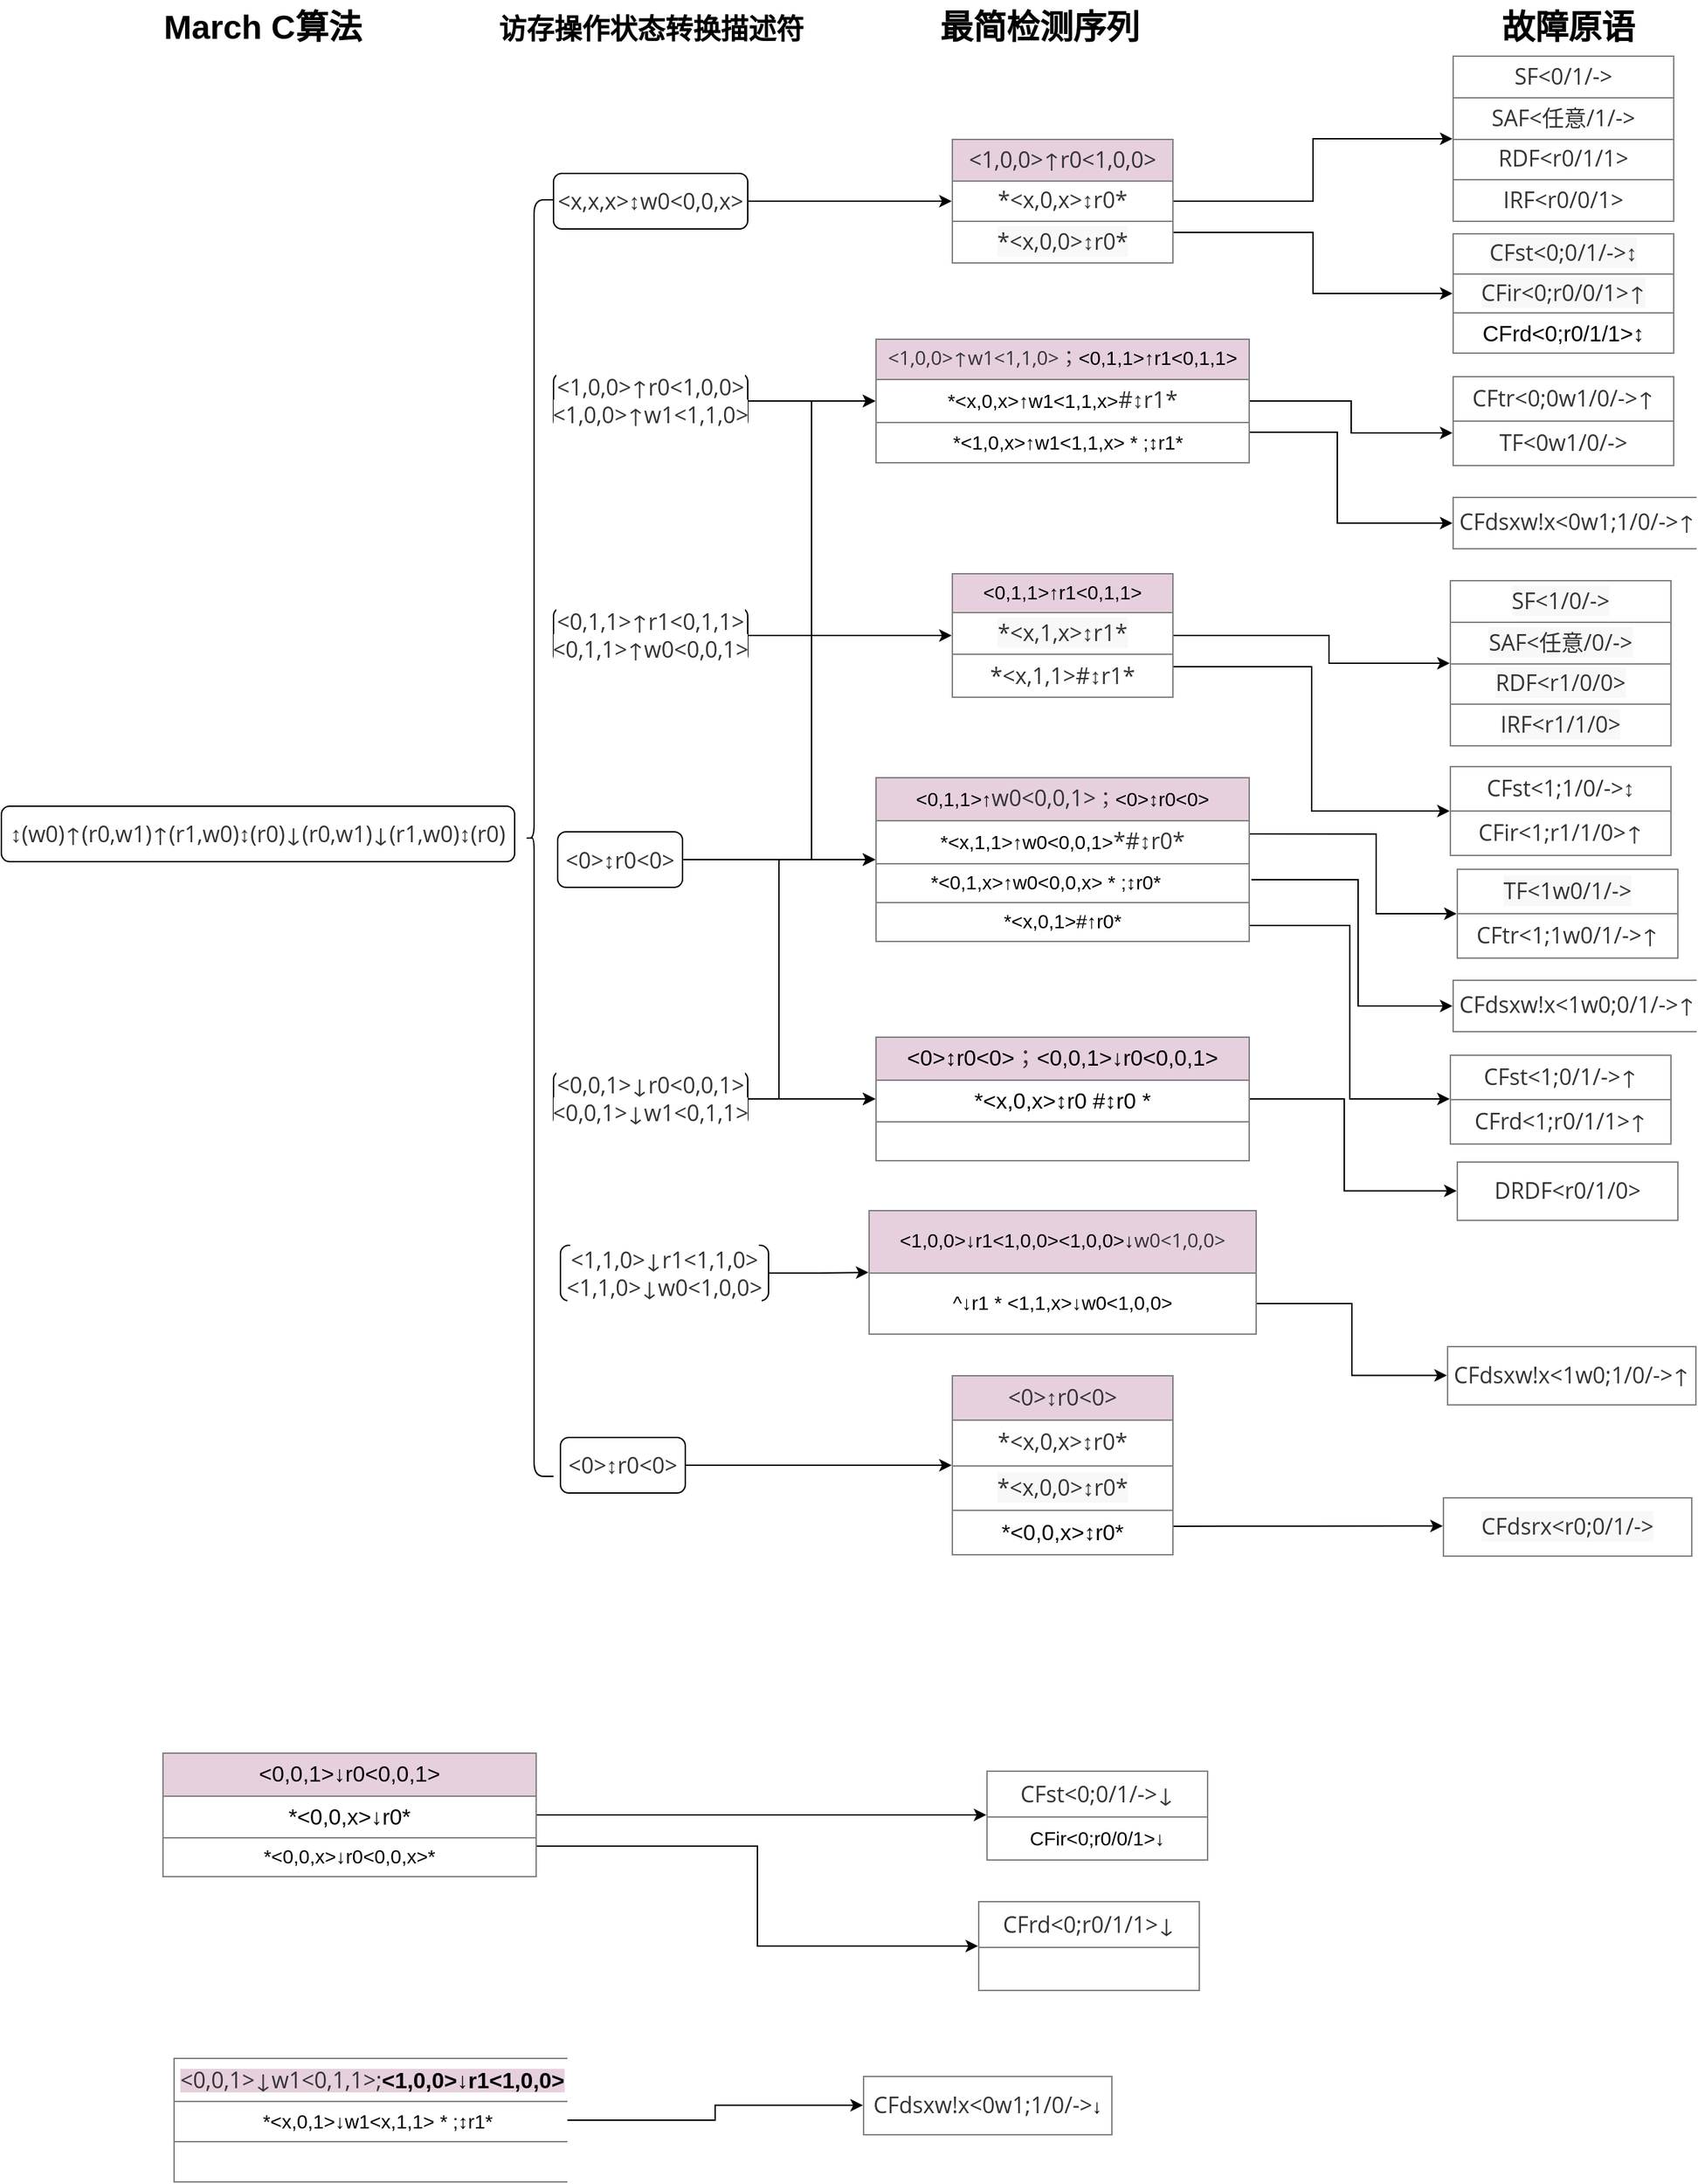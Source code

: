 <mxfile version="20.2.7" type="github">
  <diagram id="gdBC5hrIDmrJ_rc8bYnI" name="第 1 页">
    <mxGraphModel dx="2031" dy="1134" grid="0" gridSize="10" guides="1" tooltips="1" connect="1" arrows="1" fold="1" page="0" pageScale="1" pageWidth="827" pageHeight="1169" background="none" math="0" shadow="0">
      <root>
        <mxCell id="0" />
        <mxCell id="1" parent="0" />
        <mxCell id="TGDUGQfe8ln71xcxTlbK-82" style="edgeStyle=orthogonalEdgeStyle;rounded=0;orthogonalLoop=1;jettySize=auto;html=1;exitX=1;exitY=0.5;exitDx=0;exitDy=0;fontSize=20;fontColor=#000000;" parent="1" source="TGDUGQfe8ln71xcxTlbK-26" target="TGDUGQfe8ln71xcxTlbK-77" edge="1">
          <mxGeometry relative="1" as="geometry" />
        </mxCell>
        <mxCell id="dVTt3hP6OsqE4u-cGVhD-2" style="edgeStyle=orthogonalEdgeStyle;rounded=0;orthogonalLoop=1;jettySize=auto;html=1;exitX=1;exitY=0.75;exitDx=0;exitDy=0;entryX=0;entryY=0.5;entryDx=0;entryDy=0;fontSize=16;" parent="1" source="TGDUGQfe8ln71xcxTlbK-26" target="TGDUGQfe8ln71xcxTlbK-83" edge="1">
          <mxGeometry relative="1" as="geometry" />
        </mxCell>
        <mxCell id="TGDUGQfe8ln71xcxTlbK-26" value="&lt;table border=&quot;1&quot; width=&quot;100%&quot; height=&quot;100%&quot; cellpadding=&quot;4&quot; style=&quot;width:100%;height:100%;border-collapse:collapse;&quot;&gt;&lt;tbody&gt;&lt;tr&gt;&lt;th style=&quot;background-color: rgb(230, 208, 222);&quot; align=&quot;center&quot;&gt;&lt;span style=&quot;color: rgb(51, 51, 51); font-family: &amp;quot;Open Sans&amp;quot;, &amp;quot;Clear Sans&amp;quot;, &amp;quot;Helvetica Neue&amp;quot;, Helvetica, Arial, sans-serif; font-size: 16px; font-weight: 400; orphans: 4; text-align: left;&quot;&gt;&amp;lt;1,0,0&amp;gt;↑r0&amp;lt;1,0,0&amp;gt;&lt;/span&gt;&lt;br&gt;&lt;/th&gt;&lt;/tr&gt;&lt;tr&gt;&lt;td align=&quot;center&quot;&gt;&lt;span style=&quot;box-sizing: border-box; color: rgb(51, 51, 51); font-family: &amp;quot;Open Sans&amp;quot;, &amp;quot;Clear Sans&amp;quot;, &amp;quot;Helvetica Neue&amp;quot;, Helvetica, Arial, sans-serif; font-size: 16px; text-align: left; background-color: rgb(255, 255, 255);&quot; class=&quot;md-expand&quot;&gt;*&lt;/span&gt;&lt;span style=&quot;box-sizing: border-box; color: rgb(51, 51, 51); font-family: &amp;quot;Open Sans&amp;quot;, &amp;quot;Clear Sans&amp;quot;, &amp;quot;Helvetica Neue&amp;quot;, Helvetica, Arial, sans-serif; font-size: 16px; text-align: left; background-color: rgb(255, 255, 255);&quot; class=&quot;md-plain md-expand&quot;&gt;&amp;lt;x,0,x&amp;gt;↕r0*&lt;/span&gt;&lt;br&gt;&lt;/td&gt;&lt;/tr&gt;&lt;tr&gt;&lt;td align=&quot;center&quot;&gt;&lt;span style=&quot;box-sizing: border-box; color: rgb(51, 51, 51); font-family: &amp;quot;Open Sans&amp;quot;, &amp;quot;Clear Sans&amp;quot;, &amp;quot;Helvetica Neue&amp;quot;, Helvetica, Arial, sans-serif; font-size: 16px; text-align: left; background-color: rgb(248, 248, 248);&quot; class=&quot;md-plain md-expand&quot;&gt;*&amp;lt;x,0,0&amp;gt;↕r0&lt;/span&gt;&lt;span style=&quot;box-sizing: border-box; color: rgb(51, 51, 51); font-family: &amp;quot;Open Sans&amp;quot;, &amp;quot;Clear Sans&amp;quot;, &amp;quot;Helvetica Neue&amp;quot;, Helvetica, Arial, sans-serif; font-size: 16px; text-align: left; background-color: rgb(248, 248, 248);&quot; class=&quot;md-expand&quot;&gt;*&lt;/span&gt;&lt;br&gt;&lt;/td&gt;&lt;/tr&gt;&lt;/tbody&gt;&lt;/table&gt;" style="text;html=1;strokeColor=none;fillColor=none;overflow=fill;rounded=1;glass=0;" parent="1" vertex="1">
          <mxGeometry x="687" y="140" width="160" height="90" as="geometry" />
        </mxCell>
        <mxCell id="BgAGFu01BjS3sgyE8Znh-8" style="edgeStyle=orthogonalEdgeStyle;rounded=0;orthogonalLoop=1;jettySize=auto;html=1;exitX=1;exitY=0.5;exitDx=0;exitDy=0;entryX=0;entryY=0.631;entryDx=0;entryDy=0;entryPerimeter=0;" parent="1" source="TGDUGQfe8ln71xcxTlbK-32" target="TGDUGQfe8ln71xcxTlbK-85" edge="1">
          <mxGeometry relative="1" as="geometry" />
        </mxCell>
        <mxCell id="a6SVcNYeBTFhsLqxSBMf-3" style="edgeStyle=orthogonalEdgeStyle;rounded=0;orthogonalLoop=1;jettySize=auto;html=1;exitX=1;exitY=0.75;exitDx=0;exitDy=0;entryX=0;entryY=0.5;entryDx=0;entryDy=0;" edge="1" parent="1" source="TGDUGQfe8ln71xcxTlbK-32" target="a6SVcNYeBTFhsLqxSBMf-2">
          <mxGeometry relative="1" as="geometry">
            <Array as="points">
              <mxPoint x="965" y="352" />
              <mxPoint x="965" y="417" />
            </Array>
          </mxGeometry>
        </mxCell>
        <mxCell id="TGDUGQfe8ln71xcxTlbK-32" value="&lt;table border=&quot;1&quot; width=&quot;100%&quot; height=&quot;100%&quot; cellpadding=&quot;4&quot; style=&quot;width: 100%; height: 100%; border-collapse: collapse; font-size: 14px;&quot;&gt;&lt;tbody&gt;&lt;tr&gt;&lt;th style=&quot;background-color: rgb(230, 208, 222);&quot; align=&quot;center&quot;&gt;&lt;font style=&quot;font-size: 14px;&quot;&gt;&lt;span style=&quot;font-weight: 400; color: rgb(51, 51, 51); font-family: &amp;quot;Open Sans&amp;quot;, &amp;quot;Clear Sans&amp;quot;, &amp;quot;Helvetica Neue&amp;quot;, Helvetica, Arial, sans-serif; orphans: 4; text-align: left;&quot;&gt;&amp;lt;1,0,0&amp;gt;↑&lt;/span&gt;&lt;span style=&quot;font-weight: 400; color: rgb(51, 51, 51); font-family: &amp;quot;Open Sans&amp;quot;, &amp;quot;Clear Sans&amp;quot;, &amp;quot;Helvetica Neue&amp;quot;, Helvetica, Arial, sans-serif; orphans: 4; text-align: left;&quot;&gt;w1&amp;lt;1,1,0&amp;gt;；&lt;/span&gt;&lt;span style=&quot;font-weight: normal;&quot;&gt;&amp;lt;0,1,1&amp;gt;↑r1&amp;lt;0,1,1&amp;gt;&lt;/span&gt;&lt;/font&gt;&lt;br&gt;&lt;/th&gt;&lt;/tr&gt;&lt;tr&gt;&lt;td align=&quot;center&quot;&gt;*&amp;lt;x,0,x&amp;gt;↑w1&amp;lt;1,1,x&amp;gt;&lt;span style=&quot;box-sizing: border-box; color: rgb(51, 51, 51); font-family: &amp;quot;Open Sans&amp;quot;, &amp;quot;Clear Sans&amp;quot;, &amp;quot;Helvetica Neue&amp;quot;, Helvetica, Arial, sans-serif; font-size: 16px; text-align: left; background-color: rgb(255, 255, 255);&quot; class=&quot;md-plain&quot;&gt;#↕r1&lt;/span&gt;&lt;span style=&quot;box-sizing: border-box; color: rgb(51, 51, 51); font-family: &amp;quot;Open Sans&amp;quot;, &amp;quot;Clear Sans&amp;quot;, &amp;quot;Helvetica Neue&amp;quot;, Helvetica, Arial, sans-serif; font-size: 16px; text-align: left; background-color: rgb(255, 255, 255);&quot; class=&quot;&quot;&gt;*&lt;/span&gt;&lt;b&gt;&lt;br&gt;&lt;/b&gt;&lt;/td&gt;&lt;/tr&gt;&lt;tr&gt;&lt;td style=&quot;text-align: center;&quot;&gt;&amp;nbsp; *&amp;lt;1,0,x&amp;gt;↑w1&amp;lt;1,1,x&amp;gt; * ;↕r1*&lt;br&gt;&lt;/td&gt;&lt;/tr&gt;&lt;/tbody&gt;&lt;/table&gt;" style="text;html=1;strokeColor=none;fillColor=none;overflow=fill;rounded=1;glass=0;arcSize=27;" parent="1" vertex="1">
          <mxGeometry x="632" y="284" width="270" height="90" as="geometry" />
        </mxCell>
        <mxCell id="TGDUGQfe8ln71xcxTlbK-93" style="edgeStyle=orthogonalEdgeStyle;rounded=0;orthogonalLoop=1;jettySize=auto;html=1;exitX=1;exitY=0.75;exitDx=0;exitDy=0;entryX=0;entryY=0.5;entryDx=0;entryDy=0;fontSize=20;fontColor=#000000;" parent="1" source="TGDUGQfe8ln71xcxTlbK-35" target="TGDUGQfe8ln71xcxTlbK-92" edge="1">
          <mxGeometry relative="1" as="geometry" />
        </mxCell>
        <mxCell id="BgAGFu01BjS3sgyE8Znh-9" style="edgeStyle=orthogonalEdgeStyle;rounded=0;orthogonalLoop=1;jettySize=auto;html=1;exitX=1;exitY=0.5;exitDx=0;exitDy=0;entryX=0;entryY=0.5;entryDx=0;entryDy=0;" parent="1" source="TGDUGQfe8ln71xcxTlbK-35" target="TGDUGQfe8ln71xcxTlbK-89" edge="1">
          <mxGeometry relative="1" as="geometry">
            <Array as="points">
              <mxPoint x="959" y="498" />
              <mxPoint x="959" y="518" />
            </Array>
          </mxGeometry>
        </mxCell>
        <mxCell id="TGDUGQfe8ln71xcxTlbK-35" value="&lt;table border=&quot;1&quot; width=&quot;100%&quot; height=&quot;100%&quot; cellpadding=&quot;4&quot; style=&quot;width:100%;height:100%;border-collapse:collapse;&quot;&gt;&lt;tbody&gt;&lt;tr&gt;&lt;th style=&quot;background-color: rgb(230, 208, 222);&quot; align=&quot;center&quot;&gt;&lt;span style=&quot;font-weight: normal;&quot;&gt;&lt;font style=&quot;font-size: 14px;&quot;&gt;&amp;lt;0,1,1&amp;gt;↑r1&amp;lt;0,1,1&amp;gt;&lt;/font&gt;&lt;/span&gt;&lt;br&gt;&lt;/th&gt;&lt;/tr&gt;&lt;tr&gt;&lt;td align=&quot;center&quot;&gt;&lt;span style=&quot;box-sizing: border-box; color: rgb(51, 51, 51); font-family: &amp;quot;Open Sans&amp;quot;, &amp;quot;Clear Sans&amp;quot;, &amp;quot;Helvetica Neue&amp;quot;, Helvetica, Arial, sans-serif; font-size: 16px; text-align: left; background-color: rgb(248, 248, 248);&quot; class=&quot;md-plain md-expand&quot;&gt;*&amp;lt;x,1,x&amp;gt;↕r1&lt;/span&gt;&lt;span style=&quot;box-sizing: border-box; color: rgb(51, 51, 51); font-family: &amp;quot;Open Sans&amp;quot;, &amp;quot;Clear Sans&amp;quot;, &amp;quot;Helvetica Neue&amp;quot;, Helvetica, Arial, sans-serif; font-size: 16px; text-align: left; background-color: rgb(248, 248, 248);&quot; class=&quot;md-expand&quot;&gt;*&lt;/span&gt;&lt;br&gt;&lt;/td&gt;&lt;/tr&gt;&lt;tr&gt;&lt;td align=&quot;center&quot;&gt;&lt;span style=&quot;box-sizing: border-box; color: rgb(51, 51, 51); font-family: &amp;quot;Open Sans&amp;quot;, &amp;quot;Clear Sans&amp;quot;, &amp;quot;Helvetica Neue&amp;quot;, Helvetica, Arial, sans-serif; font-size: 16px; text-align: left; background-color: rgb(255, 255, 255);&quot; class=&quot;md-plain md-expand&quot;&gt;*&amp;lt;x,1,1&amp;gt;#↕r1&lt;/span&gt;&lt;span style=&quot;box-sizing: border-box; color: rgb(51, 51, 51); font-family: &amp;quot;Open Sans&amp;quot;, &amp;quot;Clear Sans&amp;quot;, &amp;quot;Helvetica Neue&amp;quot;, Helvetica, Arial, sans-serif; font-size: 16px; text-align: left; background-color: rgb(255, 255, 255);&quot; class=&quot;md-expand&quot;&gt;*&lt;/span&gt;&lt;br&gt;&lt;/td&gt;&lt;/tr&gt;&lt;/tbody&gt;&lt;/table&gt;" style="text;html=1;strokeColor=none;fillColor=none;overflow=fill;rounded=1;glass=0;" parent="1" vertex="1">
          <mxGeometry x="687" y="453" width="160" height="90" as="geometry" />
        </mxCell>
        <mxCell id="BgAGFu01BjS3sgyE8Znh-22" style="edgeStyle=orthogonalEdgeStyle;rounded=0;orthogonalLoop=1;jettySize=auto;html=1;exitX=1;exitY=0.838;exitDx=0;exitDy=0;exitPerimeter=0;" parent="1" source="TGDUGQfe8ln71xcxTlbK-36" target="TGDUGQfe8ln71xcxTlbK-103" edge="1">
          <mxGeometry relative="1" as="geometry" />
        </mxCell>
        <mxCell id="TGDUGQfe8ln71xcxTlbK-36" value="&lt;table border=&quot;1&quot; width=&quot;100%&quot; height=&quot;100%&quot; cellpadding=&quot;4&quot; style=&quot;width:100%;height:100%;border-collapse:collapse;&quot;&gt;&lt;tbody&gt;&lt;tr&gt;&lt;th style=&quot;background-color: rgb(230, 208, 222);&quot; align=&quot;center&quot;&gt;&lt;span style=&quot;color: rgb(51, 51, 51); font-family: &amp;quot;Open Sans&amp;quot;, &amp;quot;Clear Sans&amp;quot;, &amp;quot;Helvetica Neue&amp;quot;, Helvetica, Arial, sans-serif; font-size: 16px; font-weight: 400; orphans: 4; text-align: left;&quot;&gt;&amp;lt;0&amp;gt;↕r0&amp;lt;0&amp;gt;&lt;/span&gt;&lt;br&gt;&lt;/th&gt;&lt;/tr&gt;&lt;tr&gt;&lt;td align=&quot;center&quot;&gt;&lt;span style=&quot;box-sizing: border-box; color: rgb(51, 51, 51); font-family: &amp;quot;Open Sans&amp;quot;, &amp;quot;Clear Sans&amp;quot;, &amp;quot;Helvetica Neue&amp;quot;, Helvetica, Arial, sans-serif; font-size: 16px; text-align: left; background-color: rgb(255, 255, 255);&quot; class=&quot;md-expand&quot;&gt;*&lt;/span&gt;&lt;span style=&quot;box-sizing: border-box; color: rgb(51, 51, 51); font-family: &amp;quot;Open Sans&amp;quot;, &amp;quot;Clear Sans&amp;quot;, &amp;quot;Helvetica Neue&amp;quot;, Helvetica, Arial, sans-serif; font-size: 16px; text-align: left; background-color: rgb(255, 255, 255);&quot; class=&quot;md-plain md-expand&quot;&gt;&amp;lt;x,0,x&amp;gt;↕r0*&lt;/span&gt;&lt;br&gt;&lt;/td&gt;&lt;/tr&gt;&lt;tr&gt;&lt;td align=&quot;center&quot;&gt;&lt;span style=&quot;box-sizing: border-box; color: rgb(51, 51, 51); font-family: &amp;quot;Open Sans&amp;quot;, &amp;quot;Clear Sans&amp;quot;, &amp;quot;Helvetica Neue&amp;quot;, Helvetica, Arial, sans-serif; font-size: 16px; text-align: left; background-color: rgb(248, 248, 248);&quot; class=&quot;md-plain md-expand&quot;&gt;*&amp;lt;x,0,0&amp;gt;↕r0&lt;/span&gt;&lt;span style=&quot;box-sizing: border-box; color: rgb(51, 51, 51); font-family: &amp;quot;Open Sans&amp;quot;, &amp;quot;Clear Sans&amp;quot;, &amp;quot;Helvetica Neue&amp;quot;, Helvetica, Arial, sans-serif; font-size: 16px; text-align: left; background-color: rgb(248, 248, 248);&quot; class=&quot;md-expand&quot;&gt;*&lt;/span&gt;&lt;br&gt;&lt;/td&gt;&lt;/tr&gt;&lt;tr&gt;&lt;td style=&quot;text-align: center;&quot;&gt;&lt;font style=&quot;font-size: 16px;&quot;&gt;*&amp;lt;0,0,x&amp;gt;↕r0*&lt;/font&gt;&lt;br&gt;&lt;/td&gt;&lt;/tr&gt;&lt;/tbody&gt;&lt;/table&gt;" style="text;html=1;strokeColor=none;fillColor=none;overflow=fill;rounded=1;glass=0;arcSize=24;" parent="1" vertex="1">
          <mxGeometry x="687" y="1031" width="160" height="130" as="geometry" />
        </mxCell>
        <mxCell id="BgAGFu01BjS3sgyE8Znh-10" style="edgeStyle=orthogonalEdgeStyle;rounded=0;orthogonalLoop=1;jettySize=auto;html=1;exitX=1;exitY=0.345;exitDx=0;exitDy=0;entryX=0;entryY=0.5;entryDx=0;entryDy=0;exitPerimeter=0;" parent="1" source="TGDUGQfe8ln71xcxTlbK-37" target="TGDUGQfe8ln71xcxTlbK-94" edge="1">
          <mxGeometry relative="1" as="geometry">
            <Array as="points">
              <mxPoint x="993" y="641" />
              <mxPoint x="993" y="699" />
            </Array>
          </mxGeometry>
        </mxCell>
        <mxCell id="BgAGFu01BjS3sgyE8Znh-11" style="edgeStyle=orthogonalEdgeStyle;rounded=0;orthogonalLoop=1;jettySize=auto;html=1;entryX=0;entryY=0.5;entryDx=0;entryDy=0;exitX=1.004;exitY=0.622;exitDx=0;exitDy=0;exitPerimeter=0;" parent="1" source="TGDUGQfe8ln71xcxTlbK-37" target="BgAGFu01BjS3sgyE8Znh-3" edge="1">
          <mxGeometry relative="1" as="geometry">
            <Array as="points">
              <mxPoint x="980" y="674" />
              <mxPoint x="980" y="765" />
            </Array>
          </mxGeometry>
        </mxCell>
        <mxCell id="BgAGFu01BjS3sgyE8Znh-19" style="edgeStyle=orthogonalEdgeStyle;rounded=0;orthogonalLoop=1;jettySize=auto;html=1;exitX=1;exitY=0.899;exitDx=0;exitDy=0;entryX=0;entryY=0.5;entryDx=0;entryDy=0;exitPerimeter=0;" parent="1" source="TGDUGQfe8ln71xcxTlbK-37" target="TGDUGQfe8ln71xcxTlbK-96" edge="1">
          <mxGeometry relative="1" as="geometry" />
        </mxCell>
        <mxCell id="TGDUGQfe8ln71xcxTlbK-37" value="&lt;table border=&quot;1&quot; width=&quot;100%&quot; height=&quot;100%&quot; cellpadding=&quot;4&quot; style=&quot;width: 100%; height: 100%; border-collapse: collapse; font-size: 14px;&quot;&gt;&lt;tbody&gt;&lt;tr&gt;&lt;th style=&quot;background-color: rgb(230, 208, 222);&quot; align=&quot;center&quot;&gt;&lt;font style=&quot;font-size: 14px;&quot;&gt;&lt;span style=&quot;font-weight: normal;&quot;&gt;&amp;lt;0,1,1&amp;gt;↑&lt;span style=&quot;color: rgb(51, 51, 51); font-family: &amp;quot;Open Sans&amp;quot;, &amp;quot;Clear Sans&amp;quot;, &amp;quot;Helvetica Neue&amp;quot;, Helvetica, Arial, sans-serif; font-size: 16px; orphans: 4; text-align: left;&quot;&gt;w0&amp;lt;0,0,1&amp;gt;&lt;/span&gt;&lt;/span&gt;&lt;span style=&quot;font-weight: 400; color: rgb(51, 51, 51); font-family: &amp;quot;Open Sans&amp;quot;, &amp;quot;Clear Sans&amp;quot;, &amp;quot;Helvetica Neue&amp;quot;, Helvetica, Arial, sans-serif; orphans: 4; text-align: left;&quot;&gt;；&lt;/span&gt;&lt;/font&gt;&lt;span style=&quot;font-weight: normal;&quot;&gt;&amp;lt;0&amp;gt;↕r0&amp;lt;0&amp;gt;&lt;/span&gt;&lt;br&gt;&lt;/th&gt;&lt;/tr&gt;&lt;tr&gt;&lt;td align=&quot;center&quot;&gt;*&amp;lt;x,1,1&amp;gt;↑w0&amp;lt;0,0,1&amp;gt;&lt;span style=&quot;box-sizing: border-box; color: rgb(51, 51, 51); font-family: &amp;quot;Open Sans&amp;quot;, &amp;quot;Clear Sans&amp;quot;, &amp;quot;Helvetica Neue&amp;quot;, Helvetica, Arial, sans-serif; font-size: 16px; text-align: left; background-color: rgb(255, 255, 255);&quot;&gt;*&lt;/span&gt;&lt;span style=&quot;box-sizing: border-box; color: rgb(51, 51, 51); font-family: &amp;quot;Open Sans&amp;quot;, &amp;quot;Clear Sans&amp;quot;, &amp;quot;Helvetica Neue&amp;quot;, Helvetica, Arial, sans-serif; font-size: 16px; text-align: left; background-color: rgb(255, 255, 255);&quot; class=&quot;md-plain&quot;&gt;#↕r0&lt;/span&gt;&lt;span style=&quot;box-sizing: border-box; color: rgb(51, 51, 51); font-family: &amp;quot;Open Sans&amp;quot;, &amp;quot;Clear Sans&amp;quot;, &amp;quot;Helvetica Neue&amp;quot;, Helvetica, Arial, sans-serif; font-size: 16px; text-align: left; background-color: rgb(255, 255, 255);&quot;&gt;*&lt;/span&gt;&lt;b&gt;&lt;br&gt;&lt;/b&gt;&lt;/td&gt;&lt;/tr&gt;&lt;tr&gt;&lt;td&gt;&amp;nbsp; &amp;nbsp; &amp;nbsp; &amp;nbsp; &amp;nbsp;*&amp;lt;0,1,x&amp;gt;↑w0&amp;lt;0,0,x&amp;gt; * ;↕r0*&lt;br&gt;&lt;/td&gt;&lt;/tr&gt;&lt;tr&gt;&lt;td style=&quot;text-align: center;&quot;&gt;*&amp;lt;x,0,1&amp;gt;#↑r0*&lt;br&gt;&lt;/td&gt;&lt;/tr&gt;&lt;/tbody&gt;&lt;/table&gt;" style="text;html=1;strokeColor=none;fillColor=none;overflow=fill;rounded=1;glass=0;arcSize=27;" parent="1" vertex="1">
          <mxGeometry x="632" y="600" width="270" height="119" as="geometry" />
        </mxCell>
        <mxCell id="BgAGFu01BjS3sgyE8Znh-18" style="edgeStyle=orthogonalEdgeStyle;rounded=0;orthogonalLoop=1;jettySize=auto;html=1;exitX=1;exitY=0.5;exitDx=0;exitDy=0;entryX=0;entryY=0.5;entryDx=0;entryDy=0;" parent="1" source="TGDUGQfe8ln71xcxTlbK-38" target="TGDUGQfe8ln71xcxTlbK-99" edge="1">
          <mxGeometry relative="1" as="geometry">
            <Array as="points">
              <mxPoint x="970" y="832" />
              <mxPoint x="970" y="898" />
            </Array>
          </mxGeometry>
        </mxCell>
        <mxCell id="TGDUGQfe8ln71xcxTlbK-38" value="&lt;table border=&quot;1&quot; width=&quot;100%&quot; height=&quot;100%&quot; cellpadding=&quot;4&quot; style=&quot;width: 100%; height: 100%; border-collapse: collapse; font-size: 14px;&quot;&gt;&lt;tbody&gt;&lt;tr style=&quot;font-size: 16px;&quot;&gt;&lt;th style=&quot;background-color: rgb(230, 208, 222);&quot; align=&quot;center&quot;&gt;&lt;span style=&quot;font-weight: normal;&quot;&gt;&lt;font style=&quot;font-size: 16px;&quot;&gt;&amp;lt;0&amp;gt;↕r0&amp;lt;0&amp;gt;&lt;span style=&quot;color: rgb(51, 51, 51); font-family: &amp;quot;Open Sans&amp;quot;, &amp;quot;Clear Sans&amp;quot;, &amp;quot;Helvetica Neue&amp;quot;, Helvetica, Arial, sans-serif; orphans: 4; text-align: left;&quot;&gt;；&lt;/span&gt;&lt;/font&gt;&amp;lt;0,0,1&amp;gt;↓r0&amp;lt;0,0,1&amp;gt;&lt;/span&gt;&lt;br&gt;&lt;/th&gt;&lt;/tr&gt;&lt;tr&gt;&lt;td align=&quot;center&quot;&gt;&lt;font style=&quot;font-size: 16px;&quot;&gt;*&amp;lt;x,0,x&amp;gt;↕r0 #↕r0 *&lt;/font&gt;&lt;br&gt;&lt;/td&gt;&lt;/tr&gt;&lt;tr&gt;&lt;td style=&quot;text-align: center;&quot;&gt;&lt;br&gt;&lt;/td&gt;&lt;/tr&gt;&lt;/tbody&gt;&lt;/table&gt;" style="text;html=1;strokeColor=none;fillColor=none;overflow=fill;rounded=1;glass=0;arcSize=27;" parent="1" vertex="1">
          <mxGeometry x="632" y="787" width="270" height="90" as="geometry" />
        </mxCell>
        <mxCell id="TGDUGQfe8ln71xcxTlbK-102" style="edgeStyle=orthogonalEdgeStyle;rounded=0;orthogonalLoop=1;jettySize=auto;html=1;exitX=1;exitY=0.75;exitDx=0;exitDy=0;entryX=0;entryY=0.5;entryDx=0;entryDy=0;fontSize=20;fontColor=#000000;" parent="1" source="TGDUGQfe8ln71xcxTlbK-39" target="TGDUGQfe8ln71xcxTlbK-101" edge="1">
          <mxGeometry relative="1" as="geometry" />
        </mxCell>
        <mxCell id="TGDUGQfe8ln71xcxTlbK-39" value="&lt;table border=&quot;1&quot; width=&quot;100%&quot; height=&quot;100%&quot; cellpadding=&quot;4&quot; style=&quot;width: 100%; height: 100%; border-collapse: collapse; font-size: 14px;&quot;&gt;&lt;tbody&gt;&lt;tr&gt;&lt;th style=&quot;background-color: rgb(230, 208, 222);&quot; align=&quot;center&quot;&gt;&lt;span style=&quot;font-weight: normal;&quot;&gt;&lt;font style=&quot;font-size: 14px;&quot;&gt;&amp;lt;1,0,0&amp;gt;↓r1&amp;lt;1,0,0&amp;gt;&lt;/font&gt;&amp;lt;1,0,0&amp;gt;↓&lt;span style=&quot;font-family: &amp;quot;Open Sans&amp;quot;, &amp;quot;Clear Sans&amp;quot;, &amp;quot;Helvetica Neue&amp;quot;, Helvetica, Arial, sans-serif; orphans: 4; text-align: left; color: rgb(51, 51, 51);&quot;&gt;w0&amp;lt;1,0,0&amp;gt;&lt;/span&gt;&lt;/span&gt;&lt;br&gt;&lt;/th&gt;&lt;/tr&gt;&lt;tr&gt;&lt;td align=&quot;center&quot;&gt;^↓r1 * &amp;lt;1,1,x&amp;gt;↓w0&amp;lt;1,0,0&amp;gt;&lt;b&gt;&lt;br&gt;&lt;/b&gt;&lt;/td&gt;&lt;/tr&gt;&lt;/tbody&gt;&lt;/table&gt;" style="text;html=1;strokeColor=none;fillColor=none;overflow=fill;rounded=1;glass=0;arcSize=27;" parent="1" vertex="1">
          <mxGeometry x="627" y="912" width="280" height="90" as="geometry" />
        </mxCell>
        <mxCell id="TGDUGQfe8ln71xcxTlbK-40" value="&lt;span style=&quot;color: rgb(51, 51, 51); font-family: &amp;quot;Open Sans&amp;quot;, &amp;quot;Clear Sans&amp;quot;, &amp;quot;Helvetica Neue&amp;quot;, Helvetica, Arial, sans-serif; font-size: 16px; orphans: 4; text-align: left; background-color: rgb(255, 255, 255);&quot;&gt;↕(w0)↑(r0,w1)↑(r1,w0)↕(r0)↓(r0,w1)↓(r1,w0)↕(r0)&lt;/span&gt;" style="rounded=1;whiteSpace=wrap;html=1;glass=0;" parent="1" vertex="1">
          <mxGeometry x="2" y="621" width="370" height="40" as="geometry" />
        </mxCell>
        <mxCell id="TGDUGQfe8ln71xcxTlbK-41" value="" style="shape=curlyBracket;whiteSpace=wrap;html=1;rounded=1;glass=0;labelBackgroundColor=#E6D0DE;fontSize=14;fontColor=#E6D0DE;size=0.3;" parent="1" vertex="1">
          <mxGeometry x="380" y="184" width="20" height="920" as="geometry" />
        </mxCell>
        <mxCell id="BgAGFu01BjS3sgyE8Znh-23" style="edgeStyle=orthogonalEdgeStyle;rounded=0;orthogonalLoop=1;jettySize=auto;html=1;exitX=1;exitY=0.5;exitDx=0;exitDy=0;entryX=0;entryY=0.5;entryDx=0;entryDy=0;" parent="1" source="TGDUGQfe8ln71xcxTlbK-43" target="TGDUGQfe8ln71xcxTlbK-26" edge="1">
          <mxGeometry relative="1" as="geometry" />
        </mxCell>
        <mxCell id="TGDUGQfe8ln71xcxTlbK-43" value="&lt;span style=&quot;color: rgb(51, 51, 51); font-family: &amp;quot;Open Sans&amp;quot;, &amp;quot;Clear Sans&amp;quot;, &amp;quot;Helvetica Neue&amp;quot;, Helvetica, Arial, sans-serif; font-size: 16px; orphans: 4; text-align: left; background-color: rgb(255, 255, 255);&quot;&gt;&amp;lt;x,x,x&amp;gt;↕w0&amp;lt;0,0,x&amp;gt;&lt;/span&gt;" style="rounded=1;whiteSpace=wrap;html=1;glass=0;" parent="1" vertex="1">
          <mxGeometry x="400" y="165" width="140" height="40" as="geometry" />
        </mxCell>
        <mxCell id="BgAGFu01BjS3sgyE8Znh-24" style="edgeStyle=orthogonalEdgeStyle;rounded=0;orthogonalLoop=1;jettySize=auto;html=1;exitX=1;exitY=0.5;exitDx=0;exitDy=0;entryX=0;entryY=0.5;entryDx=0;entryDy=0;" parent="1" source="TGDUGQfe8ln71xcxTlbK-44" target="TGDUGQfe8ln71xcxTlbK-32" edge="1">
          <mxGeometry relative="1" as="geometry" />
        </mxCell>
        <mxCell id="TGDUGQfe8ln71xcxTlbK-44" value="&lt;span style=&quot;color: rgb(51, 51, 51); font-family: &amp;quot;Open Sans&amp;quot;, &amp;quot;Clear Sans&amp;quot;, &amp;quot;Helvetica Neue&amp;quot;, Helvetica, Arial, sans-serif; font-size: 16px; orphans: 4; text-align: left; background-color: rgb(255, 255, 255);&quot;&gt;&amp;lt;1,0,0&amp;gt;↑r0&amp;lt;1,0,0&amp;gt;&lt;br&gt;&lt;/span&gt;&lt;span style=&quot;color: rgb(51, 51, 51); font-family: &amp;quot;Open Sans&amp;quot;, &amp;quot;Clear Sans&amp;quot;, &amp;quot;Helvetica Neue&amp;quot;, Helvetica, Arial, sans-serif; font-size: 16px; orphans: 4; text-align: left; background-color: rgb(255, 255, 255);&quot;&gt;&amp;lt;1,0,0&amp;gt;↑&lt;/span&gt;&lt;span style=&quot;color: rgb(51, 51, 51); font-family: &amp;quot;Open Sans&amp;quot;, &amp;quot;Clear Sans&amp;quot;, &amp;quot;Helvetica Neue&amp;quot;, Helvetica, Arial, sans-serif; font-size: 16px; orphans: 4; text-align: left; background-color: rgb(255, 255, 255);&quot;&gt;w1&amp;lt;1,1,0&amp;gt;&lt;/span&gt;" style="rounded=1;whiteSpace=wrap;html=1;glass=0;" parent="1" vertex="1">
          <mxGeometry x="400" y="309" width="140" height="40" as="geometry" />
        </mxCell>
        <mxCell id="BgAGFu01BjS3sgyE8Znh-25" style="edgeStyle=orthogonalEdgeStyle;rounded=0;orthogonalLoop=1;jettySize=auto;html=1;exitX=1;exitY=0.5;exitDx=0;exitDy=0;" parent="1" source="TGDUGQfe8ln71xcxTlbK-45" target="TGDUGQfe8ln71xcxTlbK-35" edge="1">
          <mxGeometry relative="1" as="geometry" />
        </mxCell>
        <mxCell id="BgAGFu01BjS3sgyE8Znh-26" style="edgeStyle=orthogonalEdgeStyle;rounded=0;orthogonalLoop=1;jettySize=auto;html=1;exitX=1;exitY=0.5;exitDx=0;exitDy=0;entryX=0;entryY=0.5;entryDx=0;entryDy=0;" parent="1" source="TGDUGQfe8ln71xcxTlbK-45" target="TGDUGQfe8ln71xcxTlbK-32" edge="1">
          <mxGeometry relative="1" as="geometry" />
        </mxCell>
        <mxCell id="BgAGFu01BjS3sgyE8Znh-29" style="edgeStyle=orthogonalEdgeStyle;rounded=0;orthogonalLoop=1;jettySize=auto;html=1;exitX=1;exitY=0.5;exitDx=0;exitDy=0;entryX=0;entryY=0.5;entryDx=0;entryDy=0;" parent="1" source="TGDUGQfe8ln71xcxTlbK-45" target="TGDUGQfe8ln71xcxTlbK-37" edge="1">
          <mxGeometry relative="1" as="geometry" />
        </mxCell>
        <mxCell id="TGDUGQfe8ln71xcxTlbK-45" value="&lt;span style=&quot;color: rgb(51, 51, 51); font-family: &amp;quot;Open Sans&amp;quot;, &amp;quot;Clear Sans&amp;quot;, &amp;quot;Helvetica Neue&amp;quot;, Helvetica, Arial, sans-serif; font-size: 16px; orphans: 4; text-align: left; background-color: rgb(255, 255, 255);&quot;&gt;&amp;lt;0,1,1&amp;gt;↑r1&amp;lt;0,1,1&amp;gt;&lt;br&gt;&lt;/span&gt;&lt;span style=&quot;color: rgb(51, 51, 51); font-family: &amp;quot;Open Sans&amp;quot;, &amp;quot;Clear Sans&amp;quot;, &amp;quot;Helvetica Neue&amp;quot;, Helvetica, Arial, sans-serif; font-size: 16px; orphans: 4; text-align: left; background-color: rgb(255, 255, 255);&quot;&gt;&amp;lt;0,1,1&amp;gt;↑&lt;/span&gt;&lt;span style=&quot;color: rgb(51, 51, 51); font-family: &amp;quot;Open Sans&amp;quot;, &amp;quot;Clear Sans&amp;quot;, &amp;quot;Helvetica Neue&amp;quot;, Helvetica, Arial, sans-serif; font-size: 16px; orphans: 4; text-align: left; background-color: rgb(255, 255, 255);&quot;&gt;w0&amp;lt;0,0,1&amp;gt;&lt;/span&gt;" style="rounded=1;whiteSpace=wrap;html=1;glass=0;" parent="1" vertex="1">
          <mxGeometry x="400" y="478" width="140" height="40" as="geometry" />
        </mxCell>
        <mxCell id="BgAGFu01BjS3sgyE8Znh-27" style="edgeStyle=orthogonalEdgeStyle;rounded=0;orthogonalLoop=1;jettySize=auto;html=1;exitX=1;exitY=0.5;exitDx=0;exitDy=0;entryX=0;entryY=0.5;entryDx=0;entryDy=0;" parent="1" source="TGDUGQfe8ln71xcxTlbK-46" target="TGDUGQfe8ln71xcxTlbK-37" edge="1">
          <mxGeometry relative="1" as="geometry" />
        </mxCell>
        <mxCell id="BgAGFu01BjS3sgyE8Znh-30" style="edgeStyle=orthogonalEdgeStyle;rounded=0;orthogonalLoop=1;jettySize=auto;html=1;exitX=1;exitY=0.5;exitDx=0;exitDy=0;entryX=0;entryY=0.5;entryDx=0;entryDy=0;" parent="1" source="TGDUGQfe8ln71xcxTlbK-46" target="TGDUGQfe8ln71xcxTlbK-38" edge="1">
          <mxGeometry relative="1" as="geometry" />
        </mxCell>
        <mxCell id="TGDUGQfe8ln71xcxTlbK-46" value="&lt;span style=&quot;color: rgb(51, 51, 51); font-family: &amp;quot;Open Sans&amp;quot;, &amp;quot;Clear Sans&amp;quot;, &amp;quot;Helvetica Neue&amp;quot;, Helvetica, Arial, sans-serif; font-size: 16px; orphans: 4; text-align: left; background-color: rgb(255, 255, 255);&quot;&gt;&amp;lt;0&amp;gt;↕r0&amp;lt;0&amp;gt;&lt;/span&gt;" style="rounded=1;whiteSpace=wrap;html=1;glass=0;" parent="1" vertex="1">
          <mxGeometry x="403" y="639.5" width="90" height="40" as="geometry" />
        </mxCell>
        <mxCell id="BgAGFu01BjS3sgyE8Znh-28" style="edgeStyle=orthogonalEdgeStyle;rounded=0;orthogonalLoop=1;jettySize=auto;html=1;exitX=1;exitY=0.5;exitDx=0;exitDy=0;entryX=0;entryY=0.5;entryDx=0;entryDy=0;" parent="1" source="TGDUGQfe8ln71xcxTlbK-47" target="TGDUGQfe8ln71xcxTlbK-38" edge="1">
          <mxGeometry relative="1" as="geometry" />
        </mxCell>
        <mxCell id="TGDUGQfe8ln71xcxTlbK-47" value="&lt;span style=&quot;color: rgb(51, 51, 51); font-family: &amp;quot;Open Sans&amp;quot;, &amp;quot;Clear Sans&amp;quot;, &amp;quot;Helvetica Neue&amp;quot;, Helvetica, Arial, sans-serif; font-size: 16px; orphans: 4; text-align: left; background-color: rgb(255, 255, 255);&quot;&gt;&amp;lt;0,0,1&amp;gt;↓r0&amp;lt;0,0,1&amp;gt;&lt;br&gt;&lt;/span&gt;&lt;span style=&quot;color: rgb(51, 51, 51); font-family: &amp;quot;Open Sans&amp;quot;, &amp;quot;Clear Sans&amp;quot;, &amp;quot;Helvetica Neue&amp;quot;, Helvetica, Arial, sans-serif; font-size: 16px; orphans: 4; text-align: left; background-color: rgb(255, 255, 255);&quot;&gt;&amp;lt;0,0,1&amp;gt;↓&lt;/span&gt;&lt;span style=&quot;color: rgb(51, 51, 51); font-family: &amp;quot;Open Sans&amp;quot;, &amp;quot;Clear Sans&amp;quot;, &amp;quot;Helvetica Neue&amp;quot;, Helvetica, Arial, sans-serif; font-size: 16px; orphans: 4; text-align: left; background-color: rgb(255, 255, 255);&quot;&gt;w1&amp;lt;0,1,1&amp;gt;&lt;/span&gt;" style="rounded=1;whiteSpace=wrap;html=1;glass=0;" parent="1" vertex="1">
          <mxGeometry x="400" y="812" width="140" height="40" as="geometry" />
        </mxCell>
        <mxCell id="BgAGFu01BjS3sgyE8Znh-31" style="edgeStyle=orthogonalEdgeStyle;rounded=0;orthogonalLoop=1;jettySize=auto;html=1;exitX=1;exitY=0.5;exitDx=0;exitDy=0;entryX=0;entryY=0.5;entryDx=0;entryDy=0;" parent="1" source="TGDUGQfe8ln71xcxTlbK-48" target="TGDUGQfe8ln71xcxTlbK-39" edge="1">
          <mxGeometry relative="1" as="geometry" />
        </mxCell>
        <mxCell id="TGDUGQfe8ln71xcxTlbK-48" value="&lt;span style=&quot;color: rgb(51, 51, 51); font-family: &amp;quot;Open Sans&amp;quot;, &amp;quot;Clear Sans&amp;quot;, &amp;quot;Helvetica Neue&amp;quot;, Helvetica, Arial, sans-serif; font-size: 16px; orphans: 4; text-align: left; background-color: rgb(255, 255, 255);&quot;&gt;&amp;lt;1,1,0&amp;gt;↓r1&amp;lt;1,1,0&amp;gt;&lt;br&gt;&lt;/span&gt;&lt;span style=&quot;color: rgb(51, 51, 51); font-family: &amp;quot;Open Sans&amp;quot;, &amp;quot;Clear Sans&amp;quot;, &amp;quot;Helvetica Neue&amp;quot;, Helvetica, Arial, sans-serif; font-size: 16px; orphans: 4; text-align: left; background-color: rgb(255, 255, 255);&quot;&gt;&amp;lt;1,1,0&amp;gt;↓&lt;/span&gt;&lt;span style=&quot;color: rgb(51, 51, 51); font-family: &amp;quot;Open Sans&amp;quot;, &amp;quot;Clear Sans&amp;quot;, &amp;quot;Helvetica Neue&amp;quot;, Helvetica, Arial, sans-serif; font-size: 16px; orphans: 4; text-align: left; background-color: rgb(255, 255, 255);&quot;&gt;w0&amp;lt;1,0,0&amp;gt;&lt;/span&gt;" style="rounded=1;whiteSpace=wrap;html=1;glass=0;" parent="1" vertex="1">
          <mxGeometry x="405" y="937.5" width="150" height="40" as="geometry" />
        </mxCell>
        <mxCell id="BgAGFu01BjS3sgyE8Znh-32" style="edgeStyle=orthogonalEdgeStyle;rounded=0;orthogonalLoop=1;jettySize=auto;html=1;exitX=1;exitY=0.5;exitDx=0;exitDy=0;entryX=0;entryY=0.5;entryDx=0;entryDy=0;" parent="1" source="TGDUGQfe8ln71xcxTlbK-49" target="TGDUGQfe8ln71xcxTlbK-36" edge="1">
          <mxGeometry relative="1" as="geometry" />
        </mxCell>
        <mxCell id="TGDUGQfe8ln71xcxTlbK-49" value="&lt;span style=&quot;color: rgb(51, 51, 51); font-family: &amp;quot;Open Sans&amp;quot;, &amp;quot;Clear Sans&amp;quot;, &amp;quot;Helvetica Neue&amp;quot;, Helvetica, Arial, sans-serif; font-size: 16px; orphans: 4; text-align: left; background-color: rgb(255, 255, 255);&quot;&gt;&amp;lt;0&amp;gt;↕r0&amp;lt;0&amp;gt;&lt;/span&gt;" style="rounded=1;whiteSpace=wrap;html=1;glass=0;" parent="1" vertex="1">
          <mxGeometry x="405" y="1076" width="90" height="40" as="geometry" />
        </mxCell>
        <mxCell id="TGDUGQfe8ln71xcxTlbK-77" value="&lt;table border=&quot;1&quot; width=&quot;100%&quot; height=&quot;100%&quot; cellpadding=&quot;4&quot; style=&quot;width: 100%; height: 100%; border-collapse: collapse; background-color: rgb(255, 255, 255);&quot;&gt;&lt;tbody&gt;&lt;tr&gt;&lt;th style=&quot;&quot; align=&quot;center&quot;&gt;&lt;span style=&quot;color: rgb(51, 51, 51); font-family: &amp;quot;Open Sans&amp;quot;, &amp;quot;Clear Sans&amp;quot;, &amp;quot;Helvetica Neue&amp;quot;, Helvetica, Arial, sans-serif; font-size: 16px; font-weight: 400; text-align: left;&quot;&gt;SF&amp;lt;0/1/-&amp;gt;&lt;/span&gt;&lt;br&gt;&lt;/th&gt;&lt;/tr&gt;&lt;tr&gt;&lt;td style=&quot;&quot; align=&quot;center&quot;&gt;&lt;span style=&quot;color: rgb(51, 51, 51); font-family: &amp;quot;Open Sans&amp;quot;, &amp;quot;Clear Sans&amp;quot;, &amp;quot;Helvetica Neue&amp;quot;, Helvetica, Arial, sans-serif; font-size: 16px; text-align: left;&quot;&gt;SAF&amp;lt;任意/1/-&amp;gt;&lt;/span&gt;&lt;br&gt;&lt;/td&gt;&lt;/tr&gt;&lt;tr&gt;&lt;td style=&quot;&quot; align=&quot;center&quot;&gt;&lt;span style=&quot;color: rgb(51, 51, 51); font-family: &amp;quot;Open Sans&amp;quot;, &amp;quot;Clear Sans&amp;quot;, &amp;quot;Helvetica Neue&amp;quot;, Helvetica, Arial, sans-serif; font-size: 16px; text-align: left;&quot;&gt;RDF&amp;lt;r0/1/1&amp;gt;&lt;/span&gt;&lt;br&gt;&lt;/td&gt;&lt;/tr&gt;&lt;tr&gt;&lt;td style=&quot;text-align: center;&quot;&gt;&lt;span style=&quot;color: rgb(51, 51, 51); font-family: &amp;quot;Open Sans&amp;quot;, &amp;quot;Clear Sans&amp;quot;, &amp;quot;Helvetica Neue&amp;quot;, Helvetica, Arial, sans-serif; font-size: 16px;&quot;&gt;IRF&amp;lt;r0/0/1&amp;gt;&lt;/span&gt;&lt;br&gt;&lt;/td&gt;&lt;/tr&gt;&lt;/tbody&gt;&lt;/table&gt;" style="text;html=1;overflow=fill;rounded=1;glass=0;labelBackgroundColor=#E6D0DE;fontSize=14;" parent="1" vertex="1">
          <mxGeometry x="1048" y="80" width="160" height="120" as="geometry" />
        </mxCell>
        <mxCell id="TGDUGQfe8ln71xcxTlbK-79" value="March C算法" style="text;strokeColor=none;fillColor=none;html=1;fontSize=24;fontStyle=1;verticalAlign=middle;align=center;rounded=1;glass=0;labelBackgroundColor=#FFFFFF;fontColor=#000000;" parent="1" vertex="1">
          <mxGeometry x="140" y="40" width="100" height="40" as="geometry" />
        </mxCell>
        <mxCell id="TGDUGQfe8ln71xcxTlbK-80" value="&lt;font style=&quot;font-size: 20px;&quot;&gt;访存操作状态转换描述符&lt;/font&gt;" style="text;strokeColor=none;fillColor=none;html=1;fontSize=24;fontStyle=1;verticalAlign=middle;align=center;rounded=1;glass=0;labelBackgroundColor=#FFFFFF;fontColor=#000000;" parent="1" vertex="1">
          <mxGeometry x="400" y="40" width="140" height="40" as="geometry" />
        </mxCell>
        <mxCell id="TGDUGQfe8ln71xcxTlbK-81" value="最简检测序列" style="text;strokeColor=none;fillColor=none;html=1;fontSize=24;fontStyle=1;verticalAlign=middle;align=center;rounded=1;glass=0;labelBackgroundColor=#FFFFFF;fontColor=#000000;" parent="1" vertex="1">
          <mxGeometry x="700" y="40" width="100" height="40" as="geometry" />
        </mxCell>
        <mxCell id="TGDUGQfe8ln71xcxTlbK-83" value="&lt;table border=&quot;1&quot; width=&quot;100%&quot; height=&quot;100%&quot; cellpadding=&quot;4&quot; style=&quot;width: 100%; height: 100%; border-collapse: collapse; background-color: rgb(255, 255, 255);&quot;&gt;&lt;tbody&gt;&lt;tr&gt;&lt;th style=&quot;&quot; align=&quot;center&quot;&gt;&lt;span style=&quot;color: rgb(51, 51, 51); font-family: &amp;quot;Open Sans&amp;quot;, &amp;quot;Clear Sans&amp;quot;, &amp;quot;Helvetica Neue&amp;quot;, Helvetica, Arial, sans-serif; font-size: 16px; font-weight: 400; text-align: left; background-color: rgb(248, 248, 248);&quot;&gt;CFst&amp;lt;0;0/1/-&amp;gt;↕&lt;/span&gt;&lt;br&gt;&lt;/th&gt;&lt;/tr&gt;&lt;tr&gt;&lt;td style=&quot;&quot; align=&quot;center&quot;&gt;&lt;span style=&quot;color: rgb(51, 51, 51); font-family: &amp;quot;Open Sans&amp;quot;, &amp;quot;Clear Sans&amp;quot;, &amp;quot;Helvetica Neue&amp;quot;, Helvetica, Arial, sans-serif; font-size: 16px; text-align: left; background-color: rgb(248, 248, 248);&quot;&gt;CFir&amp;lt;0;r0/0/1&amp;gt;↑&lt;/span&gt;&lt;br&gt;&lt;/td&gt;&lt;/tr&gt;&lt;tr&gt;&lt;td style=&quot;text-align: center;&quot;&gt;&lt;font style=&quot;font-size: 16px;&quot;&gt;CFrd&amp;lt;0;r0/1/1&amp;gt;↕&lt;/font&gt;&lt;/td&gt;&lt;/tr&gt;&lt;/tbody&gt;&lt;/table&gt;" style="text;html=1;overflow=fill;rounded=1;glass=0;labelBackgroundColor=#E6D0DE;fontSize=14;" parent="1" vertex="1">
          <mxGeometry x="1048" y="208" width="160" height="87" as="geometry" />
        </mxCell>
        <mxCell id="TGDUGQfe8ln71xcxTlbK-85" value="&lt;table border=&quot;1&quot; width=&quot;100%&quot; height=&quot;100%&quot; cellpadding=&quot;4&quot; style=&quot;width: 100%; height: 100%; border-collapse: collapse; background-color: rgb(255, 255, 255);&quot;&gt;&lt;tbody&gt;&lt;tr&gt;&lt;th style=&quot;text-align: center;&quot;&gt;&lt;font face=&quot;Open Sans, Clear Sans, Helvetica Neue, Helvetica, Arial, sans-serif&quot; color=&quot;#333333&quot;&gt;&lt;span style=&quot;font-size: 16px; font-weight: 400;&quot;&gt;CFtr&amp;lt;0;0w1/0/-&amp;gt;↑&lt;/span&gt;&lt;/font&gt;&lt;br&gt;&lt;/th&gt;&lt;/tr&gt;&lt;tr&gt;&lt;td style=&quot;&quot; align=&quot;center&quot;&gt;&lt;span style=&quot;color: rgb(51, 51, 51); font-family: &amp;quot;Open Sans&amp;quot;, &amp;quot;Clear Sans&amp;quot;, &amp;quot;Helvetica Neue&amp;quot;, Helvetica, Arial, sans-serif; font-size: 16px; text-align: left;&quot;&gt;TF&amp;lt;0w1/0/-&amp;gt;&lt;/span&gt;&lt;br&gt;&lt;/td&gt;&lt;/tr&gt;&lt;/tbody&gt;&lt;/table&gt;" style="text;html=1;overflow=fill;rounded=1;glass=0;labelBackgroundColor=#E6D0DE;fontSize=14;" parent="1" vertex="1">
          <mxGeometry x="1048" y="311" width="160" height="65" as="geometry" />
        </mxCell>
        <mxCell id="TGDUGQfe8ln71xcxTlbK-89" value="&lt;table border=&quot;1&quot; width=&quot;100%&quot; height=&quot;100%&quot; cellpadding=&quot;4&quot; style=&quot;width: 100%; height: 100%; border-collapse: collapse; background-color: rgb(255, 255, 255);&quot;&gt;&lt;tbody&gt;&lt;tr&gt;&lt;th style=&quot;&quot; align=&quot;center&quot;&gt;&lt;span style=&quot;color: rgb(51, 51, 51); font-family: &amp;quot;Open Sans&amp;quot;, &amp;quot;Clear Sans&amp;quot;, &amp;quot;Helvetica Neue&amp;quot;, Helvetica, Arial, sans-serif; font-size: 16px; font-weight: 400; text-align: left; background-color: rgb(248, 248, 248);&quot;&gt;SF&amp;lt;1/0/-&amp;gt;&lt;/span&gt;&lt;br&gt;&lt;/th&gt;&lt;/tr&gt;&lt;tr&gt;&lt;td style=&quot;&quot; align=&quot;center&quot;&gt;&lt;span style=&quot;color: rgb(51, 51, 51); font-family: &amp;quot;Open Sans&amp;quot;, &amp;quot;Clear Sans&amp;quot;, &amp;quot;Helvetica Neue&amp;quot;, Helvetica, Arial, sans-serif; font-size: 16px; text-align: left; background-color: rgb(248, 248, 248);&quot;&gt;SAF&amp;lt;任意/0/-&amp;gt;&lt;/span&gt;&lt;br&gt;&lt;/td&gt;&lt;/tr&gt;&lt;tr&gt;&lt;td style=&quot;&quot; align=&quot;center&quot;&gt;&lt;span style=&quot;color: rgb(51, 51, 51); font-family: &amp;quot;Open Sans&amp;quot;, &amp;quot;Clear Sans&amp;quot;, &amp;quot;Helvetica Neue&amp;quot;, Helvetica, Arial, sans-serif; font-size: 16px; text-align: left; background-color: rgb(248, 248, 248);&quot;&gt;RDF&amp;lt;r1/0/0&amp;gt;&lt;/span&gt;&lt;br&gt;&lt;/td&gt;&lt;/tr&gt;&lt;tr&gt;&lt;td style=&quot;text-align: center;&quot;&gt;&lt;span style=&quot;color: rgb(51, 51, 51); font-family: &amp;quot;Open Sans&amp;quot;, &amp;quot;Clear Sans&amp;quot;, &amp;quot;Helvetica Neue&amp;quot;, Helvetica, Arial, sans-serif; font-size: 16px; text-align: left; background-color: rgb(248, 248, 248);&quot;&gt;IRF&amp;lt;r1/1/0&amp;gt;&lt;/span&gt;&lt;br&gt;&lt;/td&gt;&lt;/tr&gt;&lt;/tbody&gt;&lt;/table&gt;" style="text;html=1;overflow=fill;rounded=1;glass=0;labelBackgroundColor=#E6D0DE;fontSize=14;" parent="1" vertex="1">
          <mxGeometry x="1046" y="458" width="160" height="120" as="geometry" />
        </mxCell>
        <mxCell id="TGDUGQfe8ln71xcxTlbK-92" value="&lt;table border=&quot;1&quot; width=&quot;100%&quot; height=&quot;100%&quot; cellpadding=&quot;4&quot; style=&quot;width: 100%; height: 100%; border-collapse: collapse; background-color: rgb(255, 255, 255);&quot;&gt;&lt;tbody&gt;&lt;tr&gt;&lt;th style=&quot;text-align: center;&quot;&gt;&lt;span style=&quot;color: rgb(51, 51, 51); font-family: &amp;quot;Open Sans&amp;quot;, &amp;quot;Clear Sans&amp;quot;, &amp;quot;Helvetica Neue&amp;quot;, Helvetica, Arial, sans-serif; font-size: 16px; font-weight: 400; text-align: left;&quot;&gt;CFst&amp;lt;1;1/0/-&amp;gt;↕&lt;/span&gt;&lt;br&gt;&lt;/th&gt;&lt;/tr&gt;&lt;tr&gt;&lt;td style=&quot;&quot; align=&quot;center&quot;&gt;&lt;span style=&quot;color: rgb(51, 51, 51); font-family: &amp;quot;Open Sans&amp;quot;, &amp;quot;Clear Sans&amp;quot;, &amp;quot;Helvetica Neue&amp;quot;, Helvetica, Arial, sans-serif; font-size: 16px; text-align: left;&quot;&gt;CFir&amp;lt;1;r1/1/0&amp;gt;↑&lt;/span&gt;&lt;br&gt;&lt;/td&gt;&lt;/tr&gt;&lt;/tbody&gt;&lt;/table&gt;" style="text;html=1;overflow=fill;rounded=1;glass=0;labelBackgroundColor=#E6D0DE;fontSize=14;" parent="1" vertex="1">
          <mxGeometry x="1046" y="592" width="160" height="65" as="geometry" />
        </mxCell>
        <mxCell id="TGDUGQfe8ln71xcxTlbK-94" value="&lt;table border=&quot;1&quot; width=&quot;100%&quot; height=&quot;100%&quot; cellpadding=&quot;4&quot; style=&quot;width: 100%; height: 100%; border-collapse: collapse; background-color: rgb(255, 255, 255);&quot;&gt;&lt;tbody&gt;&lt;tr&gt;&lt;th style=&quot;text-align: center;&quot;&gt;&lt;span style=&quot;color: rgb(51, 51, 51); font-family: &amp;quot;Open Sans&amp;quot;, &amp;quot;Clear Sans&amp;quot;, &amp;quot;Helvetica Neue&amp;quot;, Helvetica, Arial, sans-serif; font-size: 16px; font-weight: 400; text-align: left; background-color: rgb(248, 248, 248);&quot;&gt;TF&amp;lt;1w0/1/-&amp;gt;&lt;/span&gt;&lt;br&gt;&lt;/th&gt;&lt;/tr&gt;&lt;tr&gt;&lt;td style=&quot;&quot; align=&quot;center&quot;&gt;&lt;span style=&quot;color: rgb(51, 51, 51); font-family: &amp;quot;Open Sans&amp;quot;, &amp;quot;Clear Sans&amp;quot;, &amp;quot;Helvetica Neue&amp;quot;, Helvetica, Arial, sans-serif; font-size: 16px; text-align: left;&quot;&gt;CFtr&amp;lt;1;1w0/1/-&amp;gt;↑&lt;/span&gt;&lt;br&gt;&lt;/td&gt;&lt;/tr&gt;&lt;/tbody&gt;&lt;/table&gt;" style="text;html=1;overflow=fill;rounded=1;glass=0;labelBackgroundColor=#E6D0DE;fontSize=14;" parent="1" vertex="1">
          <mxGeometry x="1051" y="666" width="160" height="65" as="geometry" />
        </mxCell>
        <mxCell id="TGDUGQfe8ln71xcxTlbK-96" value="&lt;table border=&quot;1&quot; width=&quot;100%&quot; height=&quot;100%&quot; cellpadding=&quot;4&quot; style=&quot;width: 100%; height: 100%; border-collapse: collapse; background-color: rgb(255, 255, 255);&quot;&gt;&lt;tbody&gt;&lt;tr&gt;&lt;th style=&quot;text-align: center;&quot;&gt;&lt;span style=&quot;color: rgb(51, 51, 51); font-family: &amp;quot;Open Sans&amp;quot;, &amp;quot;Clear Sans&amp;quot;, &amp;quot;Helvetica Neue&amp;quot;, Helvetica, Arial, sans-serif; font-size: 16px; font-weight: 400; text-align: left;&quot;&gt;CFst&amp;lt;1;0/1/-&amp;gt;↑&lt;/span&gt;&lt;br&gt;&lt;/th&gt;&lt;/tr&gt;&lt;tr&gt;&lt;td style=&quot;&quot; align=&quot;center&quot;&gt;&lt;span style=&quot;color: rgb(51, 51, 51); font-family: &amp;quot;Open Sans&amp;quot;, &amp;quot;Clear Sans&amp;quot;, &amp;quot;Helvetica Neue&amp;quot;, Helvetica, Arial, sans-serif; font-size: 16px; text-align: left;&quot;&gt;CFrd&amp;lt;1;r0/1/1&amp;gt;↑&lt;/span&gt;&lt;br&gt;&lt;/td&gt;&lt;/tr&gt;&lt;/tbody&gt;&lt;/table&gt;" style="text;html=1;overflow=fill;rounded=1;glass=0;labelBackgroundColor=#E6D0DE;fontSize=14;" parent="1" vertex="1">
          <mxGeometry x="1046" y="799.5" width="160" height="65" as="geometry" />
        </mxCell>
        <mxCell id="TGDUGQfe8ln71xcxTlbK-99" value="&lt;table border=&quot;1&quot; width=&quot;100%&quot; height=&quot;100%&quot; cellpadding=&quot;4&quot; style=&quot;width: 100%; height: 100%; border-collapse: collapse; background-color: rgb(255, 255, 255);&quot;&gt;&lt;tbody&gt;&lt;tr&gt;&lt;th style=&quot;text-align: center;&quot;&gt;&lt;span style=&quot;color: rgb(51, 51, 51); font-family: &amp;quot;Open Sans&amp;quot;, &amp;quot;Clear Sans&amp;quot;, &amp;quot;Helvetica Neue&amp;quot;, Helvetica, Arial, sans-serif; font-size: 16px; font-weight: 400; text-align: left;&quot;&gt;DRDF&amp;lt;r0/1/0&amp;gt;&lt;/span&gt;&lt;br&gt;&lt;/th&gt;&lt;/tr&gt;&lt;/tbody&gt;&lt;/table&gt;" style="text;html=1;overflow=fill;rounded=1;glass=0;labelBackgroundColor=#E6D0DE;fontSize=14;" parent="1" vertex="1">
          <mxGeometry x="1051" y="877" width="160" height="42.5" as="geometry" />
        </mxCell>
        <mxCell id="TGDUGQfe8ln71xcxTlbK-103" value="&lt;table border=&quot;1&quot; width=&quot;100%&quot; height=&quot;100%&quot; cellpadding=&quot;4&quot; style=&quot;width: 100%; height: 100%; border-collapse: collapse; background-color: rgb(255, 255, 255);&quot;&gt;&lt;tbody&gt;&lt;tr&gt;&lt;th style=&quot;text-align: center;&quot;&gt;&lt;span style=&quot;color: rgb(51, 51, 51); font-family: &amp;quot;Open Sans&amp;quot;, &amp;quot;Clear Sans&amp;quot;, &amp;quot;Helvetica Neue&amp;quot;, Helvetica, Arial, sans-serif; font-size: 16px; font-weight: 400; text-align: left; background-color: rgb(248, 248, 248);&quot;&gt;CFdsrx&amp;lt;r0;0/1/-&amp;gt;&lt;/span&gt;&lt;br&gt;&lt;/th&gt;&lt;/tr&gt;&lt;/tbody&gt;&lt;/table&gt;" style="text;html=1;overflow=fill;rounded=1;glass=0;labelBackgroundColor=#E6D0DE;fontSize=14;" parent="1" vertex="1">
          <mxGeometry x="1041" y="1118.5" width="180" height="42.5" as="geometry" />
        </mxCell>
        <mxCell id="TGDUGQfe8ln71xcxTlbK-105" value="故障原语" style="text;strokeColor=none;fillColor=none;html=1;fontSize=24;fontStyle=1;verticalAlign=middle;align=center;rounded=1;glass=0;labelBackgroundColor=#FFFFFF;fontColor=#000000;" parent="1" vertex="1">
          <mxGeometry x="1081" y="40" width="100" height="40" as="geometry" />
        </mxCell>
        <mxCell id="BgAGFu01BjS3sgyE8Znh-3" value="&lt;table border=&quot;1&quot; width=&quot;100%&quot; height=&quot;100%&quot; cellpadding=&quot;4&quot; style=&quot;width: 100%; height: 100%; border-collapse: collapse; background-color: rgb(255, 255, 255);&quot;&gt;&lt;tbody&gt;&lt;tr&gt;&lt;th style=&quot;text-align: center;&quot;&gt;&lt;span style=&quot;color: rgb(51, 51, 51); font-family: &amp;quot;Open Sans&amp;quot;, &amp;quot;Clear Sans&amp;quot;, &amp;quot;Helvetica Neue&amp;quot;, Helvetica, Arial, sans-serif; font-size: 16px; font-weight: 400; text-align: left;&quot;&gt;CFdsxw!x&lt;/span&gt;&lt;font face=&quot;Open Sans, Clear Sans, Helvetica Neue, Helvetica, Arial, sans-serif&quot; color=&quot;#333333&quot;&gt;&lt;span style=&quot;font-size: 16px; font-weight: 400;&quot;&gt;&amp;lt;1w0;0/1/-&amp;gt;↑&lt;/span&gt;&lt;/font&gt;&lt;br&gt;&lt;/th&gt;&lt;/tr&gt;&lt;/tbody&gt;&lt;/table&gt;" style="text;html=1;overflow=fill;rounded=1;glass=0;labelBackgroundColor=#E6D0DE;fontSize=14;" parent="1" vertex="1">
          <mxGeometry x="1048" y="746" width="176" height="38" as="geometry" />
        </mxCell>
        <mxCell id="TGDUGQfe8ln71xcxTlbK-101" value="&lt;table border=&quot;1&quot; width=&quot;100%&quot; height=&quot;100%&quot; cellpadding=&quot;4&quot; style=&quot;width: 100%; height: 100%; border-collapse: collapse; background-color: rgb(255, 255, 255);&quot;&gt;&lt;tbody&gt;&lt;tr&gt;&lt;th style=&quot;text-align: center;&quot;&gt;&lt;span style=&quot;color: rgb(51, 51, 51); font-family: &amp;quot;Open Sans&amp;quot;, &amp;quot;Clear Sans&amp;quot;, &amp;quot;Helvetica Neue&amp;quot;, Helvetica, Arial, sans-serif; font-size: 16px; font-weight: 400; text-align: left;&quot;&gt;CFdsxw!x&amp;lt;1w0;1/0/-&amp;gt;↑&lt;/span&gt;&lt;br&gt;&lt;/th&gt;&lt;/tr&gt;&lt;/tbody&gt;&lt;/table&gt;" style="text;html=1;overflow=fill;rounded=1;glass=0;labelBackgroundColor=#E6D0DE;fontSize=14;" parent="1" vertex="1">
          <mxGeometry x="1044" y="1010" width="180" height="42.5" as="geometry" />
        </mxCell>
        <mxCell id="a6SVcNYeBTFhsLqxSBMf-2" value="&lt;table border=&quot;1&quot; width=&quot;100%&quot; height=&quot;100%&quot; cellpadding=&quot;4&quot; style=&quot;width: 100%; height: 100%; border-collapse: collapse; background-color: rgb(255, 255, 255);&quot;&gt;&lt;tbody&gt;&lt;tr&gt;&lt;th style=&quot;text-align: center;&quot;&gt;&lt;span style=&quot;color: rgb(51, 51, 51); font-family: &amp;quot;Open Sans&amp;quot;, &amp;quot;Clear Sans&amp;quot;, &amp;quot;Helvetica Neue&amp;quot;, Helvetica, Arial, sans-serif; font-size: 16px; font-weight: 400; text-align: left;&quot;&gt;CFdsxw!x&lt;/span&gt;&lt;font face=&quot;Open Sans, Clear Sans, Helvetica Neue, Helvetica, Arial, sans-serif&quot; color=&quot;#333333&quot;&gt;&lt;span style=&quot;font-size: 16px; font-weight: 400;&quot;&gt;&amp;lt;0w1;1/0/-&amp;gt;↑&lt;/span&gt;&lt;/font&gt;&lt;br&gt;&lt;/th&gt;&lt;/tr&gt;&lt;/tbody&gt;&lt;/table&gt;" style="text;html=1;overflow=fill;rounded=1;glass=0;labelBackgroundColor=#E6D0DE;fontSize=14;" vertex="1" parent="1">
          <mxGeometry x="1048" y="398" width="176" height="38" as="geometry" />
        </mxCell>
        <mxCell id="a6SVcNYeBTFhsLqxSBMf-7" style="edgeStyle=orthogonalEdgeStyle;rounded=0;orthogonalLoop=1;jettySize=auto;html=1;exitX=1;exitY=0.5;exitDx=0;exitDy=0;entryX=0;entryY=0.5;entryDx=0;entryDy=0;" edge="1" parent="1" source="a6SVcNYeBTFhsLqxSBMf-4" target="a6SVcNYeBTFhsLqxSBMf-6">
          <mxGeometry relative="1" as="geometry" />
        </mxCell>
        <mxCell id="a6SVcNYeBTFhsLqxSBMf-9" style="edgeStyle=orthogonalEdgeStyle;rounded=0;orthogonalLoop=1;jettySize=auto;html=1;exitX=1;exitY=0.75;exitDx=0;exitDy=0;entryX=0;entryY=0.5;entryDx=0;entryDy=0;" edge="1" parent="1" source="a6SVcNYeBTFhsLqxSBMf-4" target="a6SVcNYeBTFhsLqxSBMf-8">
          <mxGeometry relative="1" as="geometry" />
        </mxCell>
        <mxCell id="a6SVcNYeBTFhsLqxSBMf-4" value="&lt;table border=&quot;1&quot; width=&quot;100%&quot; height=&quot;100%&quot; cellpadding=&quot;4&quot; style=&quot;width: 100%; height: 100%; border-collapse: collapse; font-size: 14px;&quot;&gt;&lt;tbody&gt;&lt;tr style=&quot;font-size: 16px;&quot;&gt;&lt;th style=&quot;background-color: rgb(230, 208, 222);&quot; align=&quot;center&quot;&gt;&lt;span style=&quot;font-weight: normal;&quot;&gt;&amp;lt;0,0,1&amp;gt;↓r0&amp;lt;0,0,1&amp;gt;&lt;/span&gt;&lt;br&gt;&lt;/th&gt;&lt;/tr&gt;&lt;tr&gt;&lt;td align=&quot;center&quot;&gt;&lt;span style=&quot;font-size: 16px;&quot;&gt;*&amp;lt;0,0,x&amp;gt;↓r0*&lt;/span&gt;&lt;/td&gt;&lt;/tr&gt;&lt;tr&gt;&lt;td style=&quot;text-align: center;&quot;&gt;*&amp;lt;0,0,x&amp;gt;↓r0&amp;lt;0,0,x&amp;gt;*&lt;br&gt;&lt;/td&gt;&lt;/tr&gt;&lt;/tbody&gt;&lt;/table&gt;" style="text;html=1;strokeColor=none;fillColor=none;overflow=fill;rounded=1;glass=0;arcSize=27;" vertex="1" parent="1">
          <mxGeometry x="118" y="1303" width="270" height="90" as="geometry" />
        </mxCell>
        <mxCell id="a6SVcNYeBTFhsLqxSBMf-6" value="&lt;table border=&quot;1&quot; width=&quot;100%&quot; height=&quot;100%&quot; cellpadding=&quot;4&quot; style=&quot;width: 100%; height: 100%; border-collapse: collapse; background-color: rgb(255, 255, 255);&quot;&gt;&lt;tbody&gt;&lt;tr&gt;&lt;th style=&quot;text-align: center;&quot;&gt;&lt;span style=&quot;color: rgb(51, 51, 51); font-family: &amp;quot;Open Sans&amp;quot;, &amp;quot;Clear Sans&amp;quot;, &amp;quot;Helvetica Neue&amp;quot;, Helvetica, Arial, sans-serif; font-size: 16px; font-weight: 400; text-align: left;&quot;&gt;CFst&amp;lt;0;0/1/-&amp;gt;&lt;/span&gt;&lt;font face=&quot;Open Sans, Clear Sans, Helvetica Neue, Helvetica, Arial, sans-serif&quot; color=&quot;#333333&quot;&gt;&lt;span style=&quot;font-size: 16px; font-weight: 400;&quot;&gt;↓&lt;/span&gt;&lt;/font&gt;&lt;br&gt;&lt;/th&gt;&lt;/tr&gt;&lt;tr&gt;&lt;td style=&quot;&quot; align=&quot;center&quot;&gt;CFir&amp;lt;0;r0/0/1&amp;gt;↓&lt;/td&gt;&lt;/tr&gt;&lt;/tbody&gt;&lt;/table&gt;" style="text;html=1;overflow=fill;rounded=1;glass=0;labelBackgroundColor=#E6D0DE;fontSize=14;" vertex="1" parent="1">
          <mxGeometry x="712" y="1315.5" width="160" height="65" as="geometry" />
        </mxCell>
        <mxCell id="a6SVcNYeBTFhsLqxSBMf-8" value="&lt;table border=&quot;1&quot; width=&quot;100%&quot; height=&quot;100%&quot; cellpadding=&quot;4&quot; style=&quot;width: 100%; height: 100%; border-collapse: collapse; background-color: rgb(255, 255, 255);&quot;&gt;&lt;tbody&gt;&lt;tr&gt;&lt;th style=&quot;text-align: center;&quot;&gt;&lt;span style=&quot;color: rgb(51, 51, 51); font-family: &amp;quot;Open Sans&amp;quot;, &amp;quot;Clear Sans&amp;quot;, &amp;quot;Helvetica Neue&amp;quot;, Helvetica, Arial, sans-serif; font-size: 16px; font-weight: 400; text-align: left;&quot;&gt;CFrd&amp;lt;0;r0/1/1&amp;gt;&lt;/span&gt;&lt;font face=&quot;Open Sans, Clear Sans, Helvetica Neue, Helvetica, Arial, sans-serif&quot; color=&quot;#333333&quot;&gt;&lt;span style=&quot;font-size: 16px; font-weight: 400;&quot;&gt;↓&lt;/span&gt;&lt;/font&gt;&lt;br&gt;&lt;/th&gt;&lt;/tr&gt;&lt;tr&gt;&lt;td style=&quot;&quot; align=&quot;center&quot;&gt;&lt;br&gt;&lt;/td&gt;&lt;/tr&gt;&lt;/tbody&gt;&lt;/table&gt;" style="text;html=1;overflow=fill;rounded=1;glass=0;labelBackgroundColor=#E6D0DE;fontSize=14;" vertex="1" parent="1">
          <mxGeometry x="706" y="1410" width="160" height="65" as="geometry" />
        </mxCell>
        <mxCell id="a6SVcNYeBTFhsLqxSBMf-12" style="edgeStyle=orthogonalEdgeStyle;rounded=0;orthogonalLoop=1;jettySize=auto;html=1;exitX=1;exitY=0.5;exitDx=0;exitDy=0;entryX=0;entryY=0.5;entryDx=0;entryDy=0;" edge="1" parent="1" source="a6SVcNYeBTFhsLqxSBMf-10" target="a6SVcNYeBTFhsLqxSBMf-11">
          <mxGeometry relative="1" as="geometry" />
        </mxCell>
        <mxCell id="a6SVcNYeBTFhsLqxSBMf-10" value="&lt;table border=&quot;1&quot; width=&quot;100%&quot; height=&quot;100%&quot; cellpadding=&quot;4&quot; style=&quot;width: 100%; height: 100%; border-collapse: collapse; font-size: 14px;&quot;&gt;&lt;tbody&gt;&lt;tr style=&quot;font-size: 16px;&quot;&gt;&lt;th style=&quot;&quot; align=&quot;center&quot;&gt;&lt;span style=&quot;background-color: rgb(230, 208, 222);&quot;&gt;&lt;span style=&quot;font-weight: 400; color: rgb(51, 51, 51); font-family: &amp;quot;Open Sans&amp;quot;, &amp;quot;Clear Sans&amp;quot;, &amp;quot;Helvetica Neue&amp;quot;, Helvetica, Arial, sans-serif; orphans: 4; text-align: left;&quot;&gt;&amp;lt;0,0,1&amp;gt;↓&lt;/span&gt;&lt;span style=&quot;font-weight: 400; color: rgb(51, 51, 51); font-family: &amp;quot;Open Sans&amp;quot;, &amp;quot;Clear Sans&amp;quot;, &amp;quot;Helvetica Neue&amp;quot;, Helvetica, Arial, sans-serif; orphans: 4; text-align: left;&quot;&gt;w1&amp;lt;0,1,1&amp;gt;;&lt;/span&gt;&amp;lt;1,0,0&amp;gt;↓r1&amp;lt;1,0,0&amp;gt;&lt;/span&gt;&lt;br&gt;&lt;/th&gt;&lt;/tr&gt;&lt;tr&gt;&lt;td align=&quot;center&quot;&gt;&amp;nbsp; *&amp;lt;x,0,1&amp;gt;↓w1&amp;lt;x,1,1&amp;gt; * ;↕r1*&lt;br&gt;&lt;/td&gt;&lt;/tr&gt;&lt;tr&gt;&lt;td style=&quot;text-align: center;&quot;&gt;&lt;br&gt;&lt;/td&gt;&lt;/tr&gt;&lt;/tbody&gt;&lt;/table&gt;" style="text;html=1;strokeColor=none;fillColor=none;overflow=fill;rounded=1;glass=0;arcSize=27;" vertex="1" parent="1">
          <mxGeometry x="126" y="1523" width="284" height="90" as="geometry" />
        </mxCell>
        <mxCell id="a6SVcNYeBTFhsLqxSBMf-11" value="&lt;table border=&quot;1&quot; width=&quot;100%&quot; height=&quot;100%&quot; cellpadding=&quot;4&quot; style=&quot;width: 100%; height: 100%; border-collapse: collapse; background-color: rgb(255, 255, 255);&quot;&gt;&lt;tbody&gt;&lt;tr&gt;&lt;th style=&quot;text-align: center;&quot;&gt;&lt;span style=&quot;color: rgb(51, 51, 51); font-family: &amp;quot;Open Sans&amp;quot;, &amp;quot;Clear Sans&amp;quot;, &amp;quot;Helvetica Neue&amp;quot;, Helvetica, Arial, sans-serif; font-size: 16px; font-weight: 400; text-align: left;&quot;&gt;CFdsxw!x&amp;lt;0w1;1/0/-&amp;gt;&lt;/span&gt;↓&lt;br&gt;&lt;/th&gt;&lt;/tr&gt;&lt;/tbody&gt;&lt;/table&gt;" style="text;html=1;overflow=fill;rounded=1;glass=0;labelBackgroundColor=#E6D0DE;fontSize=14;" vertex="1" parent="1">
          <mxGeometry x="623" y="1536" width="180" height="42.5" as="geometry" />
        </mxCell>
      </root>
    </mxGraphModel>
  </diagram>
</mxfile>
